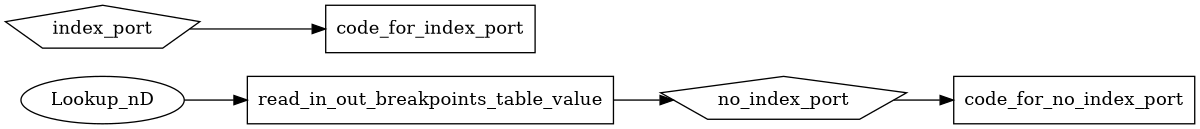 digraph Lookup_nD {
        rankdir=LR;
        size="8,5"
        node [shape = polygon, sides=5];
        Lookup_nD [shape=ellipse];
        code_for_index_port [shape=box];
        code_for_no_index_port [shape=box];
        read_in_out_breakpoints_table_value [shape=box];


        Lookup_nD -> read_in_out_breakpoints_table_value 
        read_in_out_breakpoints_table_value -> no_index_port 
        index_port -> code_for_index_port 
        no_index_port -> code_for_no_index_port 
}
